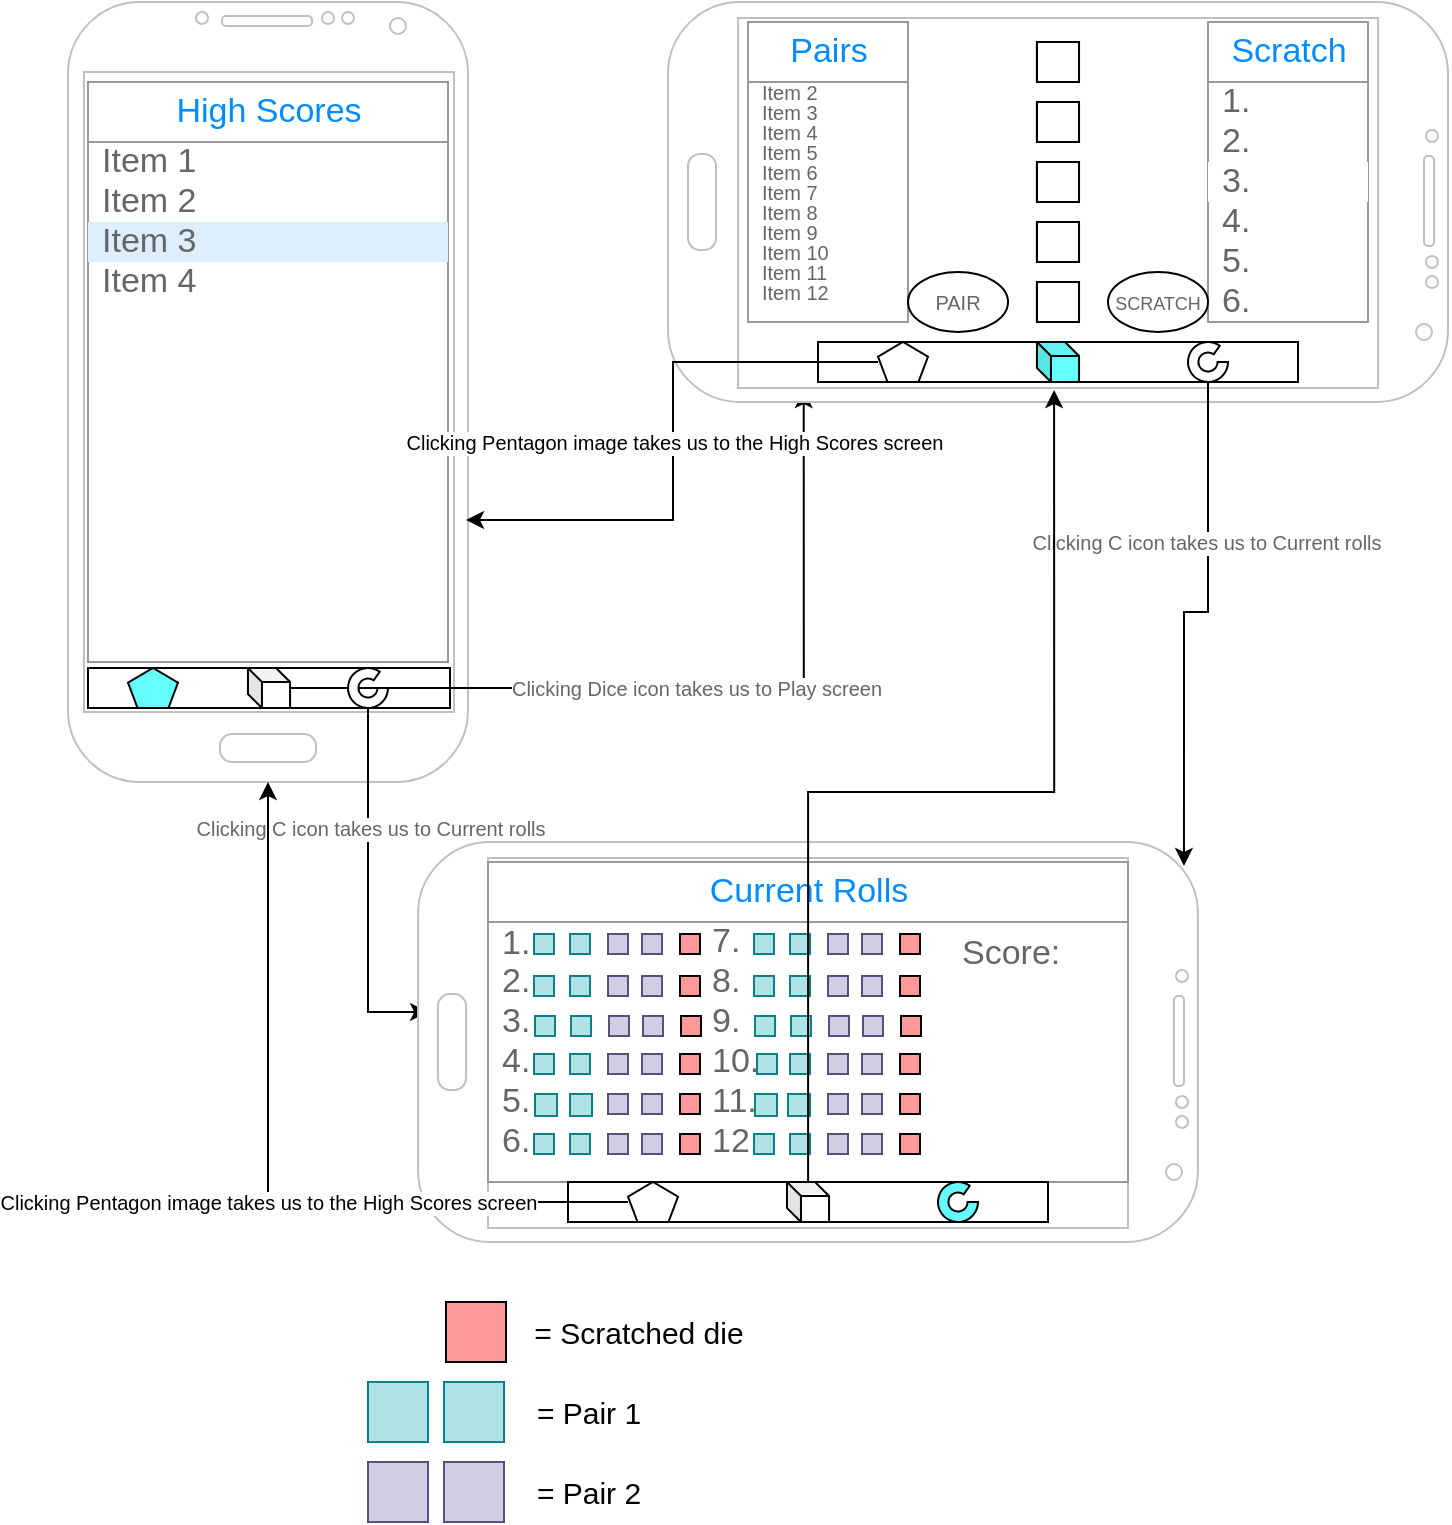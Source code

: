 <mxfile version="13.1.3" type="device"><diagram id="34l8PostB4rGswPVDjz4" name="Page-1"><mxGraphModel dx="1222" dy="843" grid="1" gridSize="10" guides="1" tooltips="1" connect="1" arrows="1" fold="1" page="1" pageScale="1" pageWidth="850" pageHeight="1100" math="0" shadow="0"><root><mxCell id="0"/><mxCell id="1" parent="0"/><mxCell id="Fjvqjeh_CmxndrECRa6Q-1" value="" style="verticalLabelPosition=bottom;verticalAlign=top;html=1;shadow=0;dashed=0;strokeWidth=1;shape=mxgraph.android.phone2;strokeColor=#c0c0c0;" vertex="1" parent="1"><mxGeometry x="40" y="30" width="200" height="390" as="geometry"/></mxCell><mxCell id="Fjvqjeh_CmxndrECRa6Q-2" value="-Line 1&lt;br&gt;-Line 2&lt;br&gt;-Line 3&lt;br&gt;-Line 4" style="strokeWidth=1;shadow=0;dashed=0;align=center;html=1;shape=mxgraph.mockup.text.bulletedList;textColor=#666666;mainText=,,,,;textSize=17;bulletStyle=none;strokeColor=none;fillColor=none;align=left;verticalAlign=top;fontSize=17;fontColor=#666666;" vertex="1" parent="1"><mxGeometry x="65" y="110" width="150" height="135" as="geometry"/></mxCell><mxCell id="Fjvqjeh_CmxndrECRa6Q-8" value="" style="rounded=0;whiteSpace=wrap;html=1;" vertex="1" parent="1"><mxGeometry x="50" y="363" width="181" height="20" as="geometry"/></mxCell><mxCell id="Fjvqjeh_CmxndrECRa6Q-141" value="Clicking Dice icon takes us to Play screen" style="edgeStyle=orthogonalEdgeStyle;rounded=0;orthogonalLoop=1;jettySize=auto;html=1;entryX=0.97;entryY=0.826;entryDx=0;entryDy=0;entryPerimeter=0;fontSize=10;fontColor=#666666;" edge="1" parent="1" source="Fjvqjeh_CmxndrECRa6Q-10" target="Fjvqjeh_CmxndrECRa6Q-19"><mxGeometry relative="1" as="geometry"/></mxCell><mxCell id="Fjvqjeh_CmxndrECRa6Q-10" value="" style="shape=cube;whiteSpace=wrap;html=1;boundedLbl=1;backgroundOutline=1;darkOpacity=0.05;darkOpacity2=0.1;size=7;aspect=fixed;" vertex="1" parent="1"><mxGeometry x="129.98" y="363" width="21.05" height="20" as="geometry"/></mxCell><mxCell id="Fjvqjeh_CmxndrECRa6Q-11" value="" style="whiteSpace=wrap;html=1;shape=mxgraph.basic.pentagon;fillColor=#66FFFF;" vertex="1" parent="1"><mxGeometry x="70" y="363" width="25" height="20" as="geometry"/></mxCell><mxCell id="Fjvqjeh_CmxndrECRa6Q-13" value="" style="strokeWidth=1;shadow=0;dashed=0;align=center;html=1;shape=mxgraph.mockup.forms.rrect;rSize=0;strokeColor=#999999;fillColor=#ffffff;" vertex="1" parent="1"><mxGeometry x="50" y="70" width="180" height="290" as="geometry"/></mxCell><mxCell id="Fjvqjeh_CmxndrECRa6Q-14" value="High Scores" style="strokeWidth=1;shadow=0;dashed=0;align=center;html=1;shape=mxgraph.mockup.forms.rrect;rSize=0;strokeColor=#999999;fontColor=#008cff;fontSize=17;fillColor=#ffffff;resizeWidth=1;" vertex="1" parent="Fjvqjeh_CmxndrECRa6Q-13"><mxGeometry width="180" height="30" relative="1" as="geometry"/></mxCell><mxCell id="Fjvqjeh_CmxndrECRa6Q-15" value="Item 1" style="strokeWidth=1;shadow=0;dashed=0;align=center;html=1;shape=mxgraph.mockup.forms.anchor;fontSize=17;fontColor=#666666;align=left;spacingLeft=5;resizeWidth=1;" vertex="1" parent="Fjvqjeh_CmxndrECRa6Q-13"><mxGeometry width="180" height="20" relative="1" as="geometry"><mxPoint y="30" as="offset"/></mxGeometry></mxCell><mxCell id="Fjvqjeh_CmxndrECRa6Q-16" value="Item 2" style="strokeWidth=1;shadow=0;dashed=0;align=center;html=1;shape=mxgraph.mockup.forms.anchor;fontSize=17;fontColor=#666666;align=left;spacingLeft=5;resizeWidth=1;" vertex="1" parent="Fjvqjeh_CmxndrECRa6Q-13"><mxGeometry width="180" height="20" relative="1" as="geometry"><mxPoint y="50" as="offset"/></mxGeometry></mxCell><mxCell id="Fjvqjeh_CmxndrECRa6Q-17" value="Item 3" style="strokeWidth=1;shadow=0;dashed=0;align=center;html=1;shape=mxgraph.mockup.forms.rrect;rSize=0;fontSize=17;fontColor=#666666;align=left;spacingLeft=5;fillColor=#ddeeff;strokeColor=none;resizeWidth=1;" vertex="1" parent="Fjvqjeh_CmxndrECRa6Q-13"><mxGeometry width="180" height="20" relative="1" as="geometry"><mxPoint y="70" as="offset"/></mxGeometry></mxCell><mxCell id="Fjvqjeh_CmxndrECRa6Q-18" value="Item 4" style="strokeWidth=1;shadow=0;dashed=0;align=center;html=1;shape=mxgraph.mockup.forms.anchor;fontSize=17;fontColor=#666666;align=left;spacingLeft=5;resizeWidth=1;" vertex="1" parent="Fjvqjeh_CmxndrECRa6Q-13"><mxGeometry width="180" height="20" relative="1" as="geometry"><mxPoint y="90" as="offset"/></mxGeometry></mxCell><mxCell id="Fjvqjeh_CmxndrECRa6Q-19" value="" style="verticalLabelPosition=bottom;verticalAlign=top;html=1;shadow=0;dashed=0;strokeWidth=1;shape=mxgraph.android.phone2;strokeColor=#c0c0c0;direction=south;fillColor=#ffffff;" vertex="1" parent="1"><mxGeometry x="340" y="30" width="390" height="200" as="geometry"/></mxCell><mxCell id="Fjvqjeh_CmxndrECRa6Q-21" value="" style="strokeWidth=1;shadow=0;dashed=0;align=center;html=1;shape=mxgraph.mockup.forms.rrect;rSize=0;strokeColor=#999999;fillColor=#ffffff;" vertex="1" parent="1"><mxGeometry x="380" y="40" width="80" height="150" as="geometry"/></mxCell><mxCell id="Fjvqjeh_CmxndrECRa6Q-22" value="Pairs" style="strokeWidth=1;shadow=0;dashed=0;align=center;html=1;shape=mxgraph.mockup.forms.rrect;rSize=0;strokeColor=#999999;fontColor=#008cff;fontSize=17;fillColor=#ffffff;resizeWidth=1;" vertex="1" parent="Fjvqjeh_CmxndrECRa6Q-21"><mxGeometry width="80.0" height="30" relative="1" as="geometry"/></mxCell><mxCell id="Fjvqjeh_CmxndrECRa6Q-23" value="Item 2" style="strokeWidth=1;shadow=0;dashed=0;align=center;html=1;shape=mxgraph.mockup.forms.anchor;fontSize=10;fontColor=#666666;align=left;spacingLeft=5;resizeWidth=1;" vertex="1" parent="Fjvqjeh_CmxndrECRa6Q-21"><mxGeometry width="80.0" height="10" relative="1" as="geometry"><mxPoint y="30" as="offset"/></mxGeometry></mxCell><mxCell id="Fjvqjeh_CmxndrECRa6Q-47" value="Item 3" style="strokeWidth=1;shadow=0;dashed=0;align=center;html=1;shape=mxgraph.mockup.forms.anchor;fontSize=10;fontColor=#666666;align=left;spacingLeft=5;resizeWidth=1;" vertex="1" parent="Fjvqjeh_CmxndrECRa6Q-21"><mxGeometry width="80.0" height="10" relative="1" as="geometry"><mxPoint y="40" as="offset"/></mxGeometry></mxCell><mxCell id="Fjvqjeh_CmxndrECRa6Q-48" value="Item 4" style="strokeWidth=1;shadow=0;dashed=0;align=center;html=1;shape=mxgraph.mockup.forms.anchor;fontSize=10;fontColor=#666666;align=left;spacingLeft=5;resizeWidth=1;" vertex="1" parent="Fjvqjeh_CmxndrECRa6Q-21"><mxGeometry width="80.0" height="10" relative="1" as="geometry"><mxPoint y="50" as="offset"/></mxGeometry></mxCell><mxCell id="Fjvqjeh_CmxndrECRa6Q-49" value="Item 5" style="strokeWidth=1;shadow=0;dashed=0;align=center;html=1;shape=mxgraph.mockup.forms.anchor;fontSize=10;fontColor=#666666;align=left;spacingLeft=5;resizeWidth=1;" vertex="1" parent="Fjvqjeh_CmxndrECRa6Q-21"><mxGeometry width="80.0" height="10" relative="1" as="geometry"><mxPoint y="60" as="offset"/></mxGeometry></mxCell><mxCell id="Fjvqjeh_CmxndrECRa6Q-50" value="Item 6" style="strokeWidth=1;shadow=0;dashed=0;align=center;html=1;shape=mxgraph.mockup.forms.anchor;fontSize=10;fontColor=#666666;align=left;spacingLeft=5;resizeWidth=1;" vertex="1" parent="Fjvqjeh_CmxndrECRa6Q-21"><mxGeometry width="80.0" height="10" relative="1" as="geometry"><mxPoint y="70" as="offset"/></mxGeometry></mxCell><mxCell id="Fjvqjeh_CmxndrECRa6Q-51" value="Item 7" style="strokeWidth=1;shadow=0;dashed=0;align=center;html=1;shape=mxgraph.mockup.forms.anchor;fontSize=10;fontColor=#666666;align=left;spacingLeft=5;resizeWidth=1;" vertex="1" parent="Fjvqjeh_CmxndrECRa6Q-21"><mxGeometry width="80.0" height="10" relative="1" as="geometry"><mxPoint y="80" as="offset"/></mxGeometry></mxCell><mxCell id="Fjvqjeh_CmxndrECRa6Q-52" value="Item 8" style="strokeWidth=1;shadow=0;dashed=0;align=center;html=1;shape=mxgraph.mockup.forms.anchor;fontSize=10;fontColor=#666666;align=left;spacingLeft=5;resizeWidth=1;" vertex="1" parent="Fjvqjeh_CmxndrECRa6Q-21"><mxGeometry width="80.0" height="10" relative="1" as="geometry"><mxPoint y="90" as="offset"/></mxGeometry></mxCell><mxCell id="Fjvqjeh_CmxndrECRa6Q-53" value="Item 9" style="strokeWidth=1;shadow=0;dashed=0;align=center;html=1;shape=mxgraph.mockup.forms.anchor;fontSize=10;fontColor=#666666;align=left;spacingLeft=5;resizeWidth=1;" vertex="1" parent="Fjvqjeh_CmxndrECRa6Q-21"><mxGeometry width="80.0" height="10" relative="1" as="geometry"><mxPoint y="100" as="offset"/></mxGeometry></mxCell><mxCell id="Fjvqjeh_CmxndrECRa6Q-54" value="Item 10" style="strokeWidth=1;shadow=0;dashed=0;align=center;html=1;shape=mxgraph.mockup.forms.anchor;fontSize=10;fontColor=#666666;align=left;spacingLeft=5;resizeWidth=1;" vertex="1" parent="Fjvqjeh_CmxndrECRa6Q-21"><mxGeometry width="80.0" height="10" relative="1" as="geometry"><mxPoint y="110" as="offset"/></mxGeometry></mxCell><mxCell id="Fjvqjeh_CmxndrECRa6Q-55" value="Item 11" style="strokeWidth=1;shadow=0;dashed=0;align=center;html=1;shape=mxgraph.mockup.forms.anchor;fontSize=10;fontColor=#666666;align=left;spacingLeft=5;resizeWidth=1;" vertex="1" parent="Fjvqjeh_CmxndrECRa6Q-21"><mxGeometry width="80.0" height="10" relative="1" as="geometry"><mxPoint y="120" as="offset"/></mxGeometry></mxCell><mxCell id="Fjvqjeh_CmxndrECRa6Q-56" value="Item 12" style="strokeWidth=1;shadow=0;dashed=0;align=center;html=1;shape=mxgraph.mockup.forms.anchor;fontSize=10;fontColor=#666666;align=left;spacingLeft=5;resizeWidth=1;" vertex="1" parent="Fjvqjeh_CmxndrECRa6Q-21"><mxGeometry width="80.0" height="10" relative="1" as="geometry"><mxPoint y="130" as="offset"/></mxGeometry></mxCell><mxCell id="Fjvqjeh_CmxndrECRa6Q-57" value="" style="strokeWidth=1;shadow=0;dashed=0;align=center;html=1;shape=mxgraph.mockup.forms.anchor;fontSize=10;fontColor=#666666;align=left;spacingLeft=5;resizeWidth=1;" vertex="1" parent="Fjvqjeh_CmxndrECRa6Q-21"><mxGeometry width="80.0" height="10" relative="1" as="geometry"><mxPoint y="140" as="offset"/></mxGeometry></mxCell><mxCell id="Fjvqjeh_CmxndrECRa6Q-27" value="" style="strokeWidth=1;shadow=0;dashed=0;align=center;html=1;shape=mxgraph.mockup.forms.rrect;rSize=0;strokeColor=#999999;fillColor=#ffffff;" vertex="1" parent="1"><mxGeometry x="610" y="40" width="80" height="150" as="geometry"/></mxCell><mxCell id="Fjvqjeh_CmxndrECRa6Q-28" value="Scratch" style="strokeWidth=1;shadow=0;dashed=0;align=center;html=1;shape=mxgraph.mockup.forms.rrect;rSize=0;strokeColor=#999999;fontColor=#008cff;fontSize=17;fillColor=#ffffff;resizeWidth=1;" vertex="1" parent="Fjvqjeh_CmxndrECRa6Q-27"><mxGeometry width="80" height="30" relative="1" as="geometry"/></mxCell><mxCell id="Fjvqjeh_CmxndrECRa6Q-29" value="1." style="strokeWidth=1;shadow=0;dashed=0;align=center;html=1;shape=mxgraph.mockup.forms.anchor;fontSize=17;fontColor=#666666;align=left;spacingLeft=5;resizeWidth=1;" vertex="1" parent="Fjvqjeh_CmxndrECRa6Q-27"><mxGeometry width="80" height="20" relative="1" as="geometry"><mxPoint y="30" as="offset"/></mxGeometry></mxCell><mxCell id="Fjvqjeh_CmxndrECRa6Q-30" value="2." style="strokeWidth=1;shadow=0;dashed=0;align=center;html=1;shape=mxgraph.mockup.forms.anchor;fontSize=17;fontColor=#666666;align=left;spacingLeft=5;resizeWidth=1;" vertex="1" parent="Fjvqjeh_CmxndrECRa6Q-27"><mxGeometry width="80" height="20" relative="1" as="geometry"><mxPoint y="50" as="offset"/></mxGeometry></mxCell><mxCell id="Fjvqjeh_CmxndrECRa6Q-31" value="3." style="strokeWidth=1;shadow=0;dashed=0;align=center;html=1;shape=mxgraph.mockup.forms.rrect;rSize=0;fontSize=17;align=left;spacingLeft=5;resizeWidth=1;strokeColor=none;fontColor=#666666;" vertex="1" parent="Fjvqjeh_CmxndrECRa6Q-27"><mxGeometry width="80" height="20" relative="1" as="geometry"><mxPoint y="70" as="offset"/></mxGeometry></mxCell><mxCell id="Fjvqjeh_CmxndrECRa6Q-32" value="4." style="strokeWidth=1;shadow=0;dashed=0;align=center;html=1;shape=mxgraph.mockup.forms.anchor;fontSize=17;fontColor=#666666;align=left;spacingLeft=5;resizeWidth=1;" vertex="1" parent="Fjvqjeh_CmxndrECRa6Q-27"><mxGeometry width="80" height="20" relative="1" as="geometry"><mxPoint y="90" as="offset"/></mxGeometry></mxCell><mxCell id="Fjvqjeh_CmxndrECRa6Q-45" value="5." style="strokeWidth=1;shadow=0;dashed=0;align=center;html=1;shape=mxgraph.mockup.forms.anchor;fontSize=17;fontColor=#666666;align=left;spacingLeft=5;resizeWidth=1;" vertex="1" parent="Fjvqjeh_CmxndrECRa6Q-27"><mxGeometry width="80" height="20" relative="1" as="geometry"><mxPoint y="110" as="offset"/></mxGeometry></mxCell><mxCell id="Fjvqjeh_CmxndrECRa6Q-46" value="6." style="strokeWidth=1;shadow=0;dashed=0;align=center;html=1;shape=mxgraph.mockup.forms.anchor;fontSize=17;fontColor=#666666;align=left;spacingLeft=5;resizeWidth=1;" vertex="1" parent="Fjvqjeh_CmxndrECRa6Q-27"><mxGeometry width="80" height="20" relative="1" as="geometry"><mxPoint y="130" as="offset"/></mxGeometry></mxCell><mxCell id="Fjvqjeh_CmxndrECRa6Q-60" value="" style="shape=cube;whiteSpace=wrap;html=1;boundedLbl=1;backgroundOutline=1;darkOpacity=0.05;darkOpacity2=0.1;size=0;aspect=fixed;" vertex="1" parent="1"><mxGeometry x="524.47" y="110" width="21.05" height="20" as="geometry"/></mxCell><mxCell id="Fjvqjeh_CmxndrECRa6Q-61" value="" style="shape=cube;whiteSpace=wrap;html=1;boundedLbl=1;backgroundOutline=1;darkOpacity=0.05;darkOpacity2=0.1;size=0;aspect=fixed;" vertex="1" parent="1"><mxGeometry x="524.47" y="80" width="21.05" height="20" as="geometry"/></mxCell><mxCell id="Fjvqjeh_CmxndrECRa6Q-62" value="" style="shape=cube;whiteSpace=wrap;html=1;boundedLbl=1;backgroundOutline=1;darkOpacity=0.05;darkOpacity2=0.1;size=0;aspect=fixed;" vertex="1" parent="1"><mxGeometry x="524.47" y="50" width="21.05" height="20" as="geometry"/></mxCell><mxCell id="Fjvqjeh_CmxndrECRa6Q-64" value="" style="shape=cube;whiteSpace=wrap;html=1;boundedLbl=1;backgroundOutline=1;darkOpacity=0.05;darkOpacity2=0.1;size=0;aspect=fixed;" vertex="1" parent="1"><mxGeometry x="524.47" y="170" width="21.05" height="20" as="geometry"/></mxCell><mxCell id="Fjvqjeh_CmxndrECRa6Q-65" value="" style="shape=cube;whiteSpace=wrap;html=1;boundedLbl=1;backgroundOutline=1;darkOpacity=0.05;darkOpacity2=0.1;size=0;aspect=fixed;" vertex="1" parent="1"><mxGeometry x="524.47" y="140" width="21.05" height="20" as="geometry"/></mxCell><mxCell id="Fjvqjeh_CmxndrECRa6Q-68" value="" style="rounded=0;whiteSpace=wrap;html=1;" vertex="1" parent="1"><mxGeometry x="415" y="200" width="240" height="20" as="geometry"/></mxCell><mxCell id="Fjvqjeh_CmxndrECRa6Q-69" value="" style="shape=cube;whiteSpace=wrap;html=1;boundedLbl=1;backgroundOutline=1;darkOpacity=0.05;darkOpacity2=0.1;size=7;aspect=fixed;fillColor=#66FFFF;" vertex="1" parent="1"><mxGeometry x="524.48" y="200" width="21.05" height="20" as="geometry"/></mxCell><mxCell id="Fjvqjeh_CmxndrECRa6Q-75" value="&lt;font color=&quot;#000000&quot;&gt;Clicking Pentagon image takes us to the High Scores screen&lt;/font&gt;" style="edgeStyle=orthogonalEdgeStyle;rounded=0;orthogonalLoop=1;jettySize=auto;html=1;entryX=0.995;entryY=0.664;entryDx=0;entryDy=0;entryPerimeter=0;fontSize=10;fontColor=#666666;" edge="1" parent="1" source="Fjvqjeh_CmxndrECRa6Q-70" target="Fjvqjeh_CmxndrECRa6Q-1"><mxGeometry relative="1" as="geometry"/></mxCell><mxCell id="Fjvqjeh_CmxndrECRa6Q-70" value="" style="whiteSpace=wrap;html=1;shape=mxgraph.basic.pentagon;fillColor=none;" vertex="1" parent="1"><mxGeometry x="445" y="200" width="25" height="20" as="geometry"/></mxCell><mxCell id="Fjvqjeh_CmxndrECRa6Q-145" style="edgeStyle=orthogonalEdgeStyle;rounded=0;orthogonalLoop=1;jettySize=auto;html=1;entryX=0.06;entryY=0.018;entryDx=0;entryDy=0;entryPerimeter=0;fontSize=10;fontColor=#666666;" edge="1" parent="1" source="Fjvqjeh_CmxndrECRa6Q-71" target="Fjvqjeh_CmxndrECRa6Q-76"><mxGeometry relative="1" as="geometry"/></mxCell><mxCell id="Fjvqjeh_CmxndrECRa6Q-146" value="Clicking C icon takes us to Current rolls" style="edgeLabel;html=1;align=center;verticalAlign=middle;resizable=0;points=[];fontSize=10;fontColor=#666666;" vertex="1" connectable="0" parent="Fjvqjeh_CmxndrECRa6Q-145"><mxGeometry x="-0.37" y="-1" relative="1" as="geometry"><mxPoint as="offset"/></mxGeometry></mxCell><mxCell id="Fjvqjeh_CmxndrECRa6Q-71" value="" style="verticalLabelPosition=bottom;verticalAlign=top;html=1;shape=mxgraph.basic.partConcEllipse;startAngle=0.25;endAngle=0.1;arcWidth=0.52;" vertex="1" parent="1"><mxGeometry x="600" y="200" width="20" height="20" as="geometry"/></mxCell><mxCell id="Fjvqjeh_CmxndrECRa6Q-142" style="edgeStyle=orthogonalEdgeStyle;rounded=0;orthogonalLoop=1;jettySize=auto;html=1;fontSize=10;fontColor=#666666;entryX=0.425;entryY=0.987;entryDx=0;entryDy=0;entryPerimeter=0;" edge="1" parent="1" source="Fjvqjeh_CmxndrECRa6Q-73" target="Fjvqjeh_CmxndrECRa6Q-76"><mxGeometry relative="1" as="geometry"><mxPoint x="190" y="540" as="targetPoint"/><Array as="points"><mxPoint x="190" y="535"/></Array></mxGeometry></mxCell><mxCell id="Fjvqjeh_CmxndrECRa6Q-143" value="Clicking C icon takes us to Current rolls" style="edgeLabel;html=1;align=center;verticalAlign=middle;resizable=0;points=[];fontSize=10;fontColor=#666666;" vertex="1" connectable="0" parent="Fjvqjeh_CmxndrECRa6Q-142"><mxGeometry x="-0.341" y="1" relative="1" as="geometry"><mxPoint as="offset"/></mxGeometry></mxCell><mxCell id="Fjvqjeh_CmxndrECRa6Q-73" value="" style="verticalLabelPosition=bottom;verticalAlign=top;html=1;shape=mxgraph.basic.partConcEllipse;startAngle=0.25;endAngle=0.1;arcWidth=0.52;" vertex="1" parent="1"><mxGeometry x="180" y="363" width="20" height="20" as="geometry"/></mxCell><mxCell id="Fjvqjeh_CmxndrECRa6Q-76" value="" style="verticalLabelPosition=bottom;verticalAlign=top;html=1;shadow=0;dashed=0;strokeWidth=1;shape=mxgraph.android.phone2;strokeColor=#c0c0c0;direction=south;fillColor=#ffffff;" vertex="1" parent="1"><mxGeometry x="215" y="450" width="390" height="200" as="geometry"/></mxCell><mxCell id="Fjvqjeh_CmxndrECRa6Q-108" value="&lt;font style=&quot;font-size: 9px&quot;&gt;SCRATCH&lt;/font&gt;" style="ellipse;whiteSpace=wrap;html=1;fillColor=#ffffff;fontSize=10;fontColor=#666666;" vertex="1" parent="1"><mxGeometry x="560" y="165" width="50" height="30" as="geometry"/></mxCell><mxCell id="Fjvqjeh_CmxndrECRa6Q-109" value="&lt;font size=&quot;1&quot;&gt;PAIR&lt;/font&gt;" style="ellipse;whiteSpace=wrap;html=1;fillColor=#ffffff;fontSize=10;fontColor=#666666;" vertex="1" parent="1"><mxGeometry x="460.01" y="165" width="50" height="30" as="geometry"/></mxCell><mxCell id="Fjvqjeh_CmxndrECRa6Q-110" value="" style="strokeWidth=1;shadow=0;dashed=0;align=center;html=1;shape=mxgraph.mockup.forms.rrect;rSize=0;strokeColor=#999999;fillColor=#ffffff;fontSize=10;fontColor=#666666;" vertex="1" parent="1"><mxGeometry x="250" y="460" width="320" height="160" as="geometry"/></mxCell><mxCell id="Fjvqjeh_CmxndrECRa6Q-111" value="Current Rolls" style="strokeWidth=1;shadow=0;dashed=0;align=center;html=1;shape=mxgraph.mockup.forms.rrect;rSize=0;strokeColor=#999999;fontColor=#008cff;fontSize=17;fillColor=#ffffff;resizeWidth=1;" vertex="1" parent="Fjvqjeh_CmxndrECRa6Q-110"><mxGeometry width="320" height="30" relative="1" as="geometry"/></mxCell><mxCell id="Fjvqjeh_CmxndrECRa6Q-112" value="1." style="strokeWidth=1;shadow=0;dashed=0;align=center;html=1;shape=mxgraph.mockup.forms.anchor;fontSize=17;fontColor=#666666;align=left;spacingLeft=5;resizeWidth=1;" vertex="1" parent="Fjvqjeh_CmxndrECRa6Q-110"><mxGeometry width="70" height="20" relative="1" as="geometry"><mxPoint y="31" as="offset"/></mxGeometry></mxCell><mxCell id="Fjvqjeh_CmxndrECRa6Q-116" value="2." style="strokeWidth=1;shadow=0;dashed=0;align=center;html=1;shape=mxgraph.mockup.forms.anchor;fontSize=17;fontColor=#666666;align=left;spacingLeft=5;resizeWidth=1;" vertex="1" parent="Fjvqjeh_CmxndrECRa6Q-110"><mxGeometry width="70" height="20" relative="1" as="geometry"><mxPoint y="50" as="offset"/></mxGeometry></mxCell><mxCell id="Fjvqjeh_CmxndrECRa6Q-117" value="3." style="strokeWidth=1;shadow=0;dashed=0;align=center;html=1;shape=mxgraph.mockup.forms.anchor;fontSize=17;fontColor=#666666;align=left;spacingLeft=5;resizeWidth=1;" vertex="1" parent="Fjvqjeh_CmxndrECRa6Q-110"><mxGeometry width="70" height="20" relative="1" as="geometry"><mxPoint y="70" as="offset"/></mxGeometry></mxCell><mxCell id="Fjvqjeh_CmxndrECRa6Q-118" value="4." style="strokeWidth=1;shadow=0;dashed=0;align=center;html=1;shape=mxgraph.mockup.forms.anchor;fontSize=17;fontColor=#666666;align=left;spacingLeft=5;resizeWidth=1;" vertex="1" parent="Fjvqjeh_CmxndrECRa6Q-110"><mxGeometry width="70" height="20" relative="1" as="geometry"><mxPoint y="90" as="offset"/></mxGeometry></mxCell><mxCell id="Fjvqjeh_CmxndrECRa6Q-119" value="5." style="strokeWidth=1;shadow=0;dashed=0;align=center;html=1;shape=mxgraph.mockup.forms.anchor;fontSize=17;fontColor=#666666;align=left;spacingLeft=5;resizeWidth=1;" vertex="1" parent="Fjvqjeh_CmxndrECRa6Q-110"><mxGeometry width="70" height="20" relative="1" as="geometry"><mxPoint y="110" as="offset"/></mxGeometry></mxCell><mxCell id="Fjvqjeh_CmxndrECRa6Q-120" value="6." style="strokeWidth=1;shadow=0;dashed=0;align=center;html=1;shape=mxgraph.mockup.forms.anchor;fontSize=17;fontColor=#666666;align=left;spacingLeft=5;resizeWidth=1;" vertex="1" parent="Fjvqjeh_CmxndrECRa6Q-110"><mxGeometry width="70" height="20" relative="1" as="geometry"><mxPoint y="130" as="offset"/></mxGeometry></mxCell><mxCell id="Fjvqjeh_CmxndrECRa6Q-121" value="7." style="strokeWidth=1;shadow=0;dashed=0;align=center;html=1;shape=mxgraph.mockup.forms.anchor;fontSize=17;fontColor=#666666;align=left;spacingLeft=5;resizeWidth=1;" vertex="1" parent="Fjvqjeh_CmxndrECRa6Q-110"><mxGeometry width="70" height="20" relative="1" as="geometry"><mxPoint x="105" y="30" as="offset"/></mxGeometry></mxCell><mxCell id="Fjvqjeh_CmxndrECRa6Q-122" value="8." style="strokeWidth=1;shadow=0;dashed=0;align=center;html=1;shape=mxgraph.mockup.forms.anchor;fontSize=17;fontColor=#666666;align=left;spacingLeft=5;resizeWidth=1;" vertex="1" parent="Fjvqjeh_CmxndrECRa6Q-110"><mxGeometry width="70" height="20" relative="1" as="geometry"><mxPoint x="105" y="50" as="offset"/></mxGeometry></mxCell><mxCell id="Fjvqjeh_CmxndrECRa6Q-123" value="9." style="strokeWidth=1;shadow=0;dashed=0;align=center;html=1;shape=mxgraph.mockup.forms.anchor;fontSize=17;fontColor=#666666;align=left;spacingLeft=5;resizeWidth=1;" vertex="1" parent="Fjvqjeh_CmxndrECRa6Q-110"><mxGeometry width="70" height="20" relative="1" as="geometry"><mxPoint x="105" y="70" as="offset"/></mxGeometry></mxCell><mxCell id="Fjvqjeh_CmxndrECRa6Q-124" value="10." style="strokeWidth=1;shadow=0;dashed=0;align=center;html=1;shape=mxgraph.mockup.forms.anchor;fontSize=17;fontColor=#666666;align=left;spacingLeft=5;resizeWidth=1;" vertex="1" parent="Fjvqjeh_CmxndrECRa6Q-110"><mxGeometry width="70" height="20" relative="1" as="geometry"><mxPoint x="105" y="90" as="offset"/></mxGeometry></mxCell><mxCell id="Fjvqjeh_CmxndrECRa6Q-125" value="11." style="strokeWidth=1;shadow=0;dashed=0;align=center;html=1;shape=mxgraph.mockup.forms.anchor;fontSize=17;fontColor=#666666;align=left;spacingLeft=5;resizeWidth=1;" vertex="1" parent="Fjvqjeh_CmxndrECRa6Q-110"><mxGeometry width="70" height="20" relative="1" as="geometry"><mxPoint x="105" y="110" as="offset"/></mxGeometry></mxCell><mxCell id="Fjvqjeh_CmxndrECRa6Q-126" value="12." style="strokeWidth=1;shadow=0;dashed=0;align=center;html=1;shape=mxgraph.mockup.forms.anchor;fontSize=17;fontColor=#666666;align=left;spacingLeft=5;resizeWidth=1;" vertex="1" parent="Fjvqjeh_CmxndrECRa6Q-110"><mxGeometry width="70" height="20" relative="1" as="geometry"><mxPoint x="105" y="130" as="offset"/></mxGeometry></mxCell><mxCell id="Fjvqjeh_CmxndrECRa6Q-128" value="" style="strokeWidth=1;shadow=0;dashed=0;align=center;html=1;shape=mxgraph.mockup.forms.anchor;fontSize=17;fontColor=#666666;align=left;spacingLeft=5;resizeWidth=1;" vertex="1" parent="Fjvqjeh_CmxndrECRa6Q-110"><mxGeometry width="70" height="20" relative="1" as="geometry"><mxPoint x="220" y="50" as="offset"/></mxGeometry></mxCell><mxCell id="Fjvqjeh_CmxndrECRa6Q-131" value="Score:" style="strokeWidth=1;shadow=0;dashed=0;align=center;html=1;shape=mxgraph.mockup.forms.anchor;fontSize=17;fontColor=#666666;align=left;spacingLeft=5;resizeWidth=1;" vertex="1" parent="Fjvqjeh_CmxndrECRa6Q-110"><mxGeometry width="70" height="20" relative="1" as="geometry"><mxPoint x="230" y="36" as="offset"/></mxGeometry></mxCell><mxCell id="Fjvqjeh_CmxndrECRa6Q-147" value="" style="whiteSpace=wrap;html=1;aspect=fixed;fillColor=#b0e3e6;fontSize=10;strokeColor=#0e8088;" vertex="1" parent="Fjvqjeh_CmxndrECRa6Q-110"><mxGeometry x="23" y="36" width="10" height="10" as="geometry"/></mxCell><mxCell id="Fjvqjeh_CmxndrECRa6Q-151" value="" style="whiteSpace=wrap;html=1;aspect=fixed;fillColor=#b0e3e6;fontSize=10;strokeColor=#0e8088;" vertex="1" parent="Fjvqjeh_CmxndrECRa6Q-110"><mxGeometry x="41" y="36" width="10" height="10" as="geometry"/></mxCell><mxCell id="Fjvqjeh_CmxndrECRa6Q-152" value="" style="whiteSpace=wrap;html=1;aspect=fixed;fillColor=#d0cee2;fontSize=10;strokeColor=#56517e;" vertex="1" parent="Fjvqjeh_CmxndrECRa6Q-110"><mxGeometry x="60" y="36" width="10" height="10" as="geometry"/></mxCell><mxCell id="Fjvqjeh_CmxndrECRa6Q-153" value="" style="whiteSpace=wrap;html=1;aspect=fixed;fillColor=#d0cee2;fontSize=10;strokeColor=#56517e;" vertex="1" parent="Fjvqjeh_CmxndrECRa6Q-110"><mxGeometry x="77" y="36" width="10" height="10" as="geometry"/></mxCell><mxCell id="Fjvqjeh_CmxndrECRa6Q-154" value="" style="whiteSpace=wrap;html=1;aspect=fixed;fillColor=#FF9999;fontSize=10;fontColor=#666666;" vertex="1" parent="Fjvqjeh_CmxndrECRa6Q-110"><mxGeometry x="96" y="36" width="10" height="10" as="geometry"/></mxCell><mxCell id="Fjvqjeh_CmxndrECRa6Q-156" value="" style="whiteSpace=wrap;html=1;aspect=fixed;fillColor=#b0e3e6;fontSize=10;strokeColor=#0e8088;" vertex="1" parent="Fjvqjeh_CmxndrECRa6Q-110"><mxGeometry x="23" y="57" width="10" height="10" as="geometry"/></mxCell><mxCell id="Fjvqjeh_CmxndrECRa6Q-157" value="" style="whiteSpace=wrap;html=1;aspect=fixed;fillColor=#b0e3e6;fontSize=10;strokeColor=#0e8088;" vertex="1" parent="Fjvqjeh_CmxndrECRa6Q-110"><mxGeometry x="41" y="57" width="10" height="10" as="geometry"/></mxCell><mxCell id="Fjvqjeh_CmxndrECRa6Q-158" value="" style="whiteSpace=wrap;html=1;aspect=fixed;fillColor=#d0cee2;fontSize=10;strokeColor=#56517e;" vertex="1" parent="Fjvqjeh_CmxndrECRa6Q-110"><mxGeometry x="60" y="57" width="10" height="10" as="geometry"/></mxCell><mxCell id="Fjvqjeh_CmxndrECRa6Q-159" value="" style="whiteSpace=wrap;html=1;aspect=fixed;fillColor=#d0cee2;fontSize=10;strokeColor=#56517e;" vertex="1" parent="Fjvqjeh_CmxndrECRa6Q-110"><mxGeometry x="77" y="57" width="10" height="10" as="geometry"/></mxCell><mxCell id="Fjvqjeh_CmxndrECRa6Q-160" value="" style="whiteSpace=wrap;html=1;aspect=fixed;fillColor=#FF9999;fontSize=10;fontColor=#666666;" vertex="1" parent="Fjvqjeh_CmxndrECRa6Q-110"><mxGeometry x="96" y="57" width="10" height="10" as="geometry"/></mxCell><mxCell id="Fjvqjeh_CmxndrECRa6Q-190" value="" style="whiteSpace=wrap;html=1;aspect=fixed;fillColor=#b0e3e6;fontSize=10;strokeColor=#0e8088;" vertex="1" parent="Fjvqjeh_CmxndrECRa6Q-110"><mxGeometry x="23.5" y="77" width="10" height="10" as="geometry"/></mxCell><mxCell id="Fjvqjeh_CmxndrECRa6Q-191" value="" style="whiteSpace=wrap;html=1;aspect=fixed;fillColor=#b0e3e6;fontSize=10;strokeColor=#0e8088;" vertex="1" parent="Fjvqjeh_CmxndrECRa6Q-110"><mxGeometry x="41.5" y="77" width="10" height="10" as="geometry"/></mxCell><mxCell id="Fjvqjeh_CmxndrECRa6Q-192" value="" style="whiteSpace=wrap;html=1;aspect=fixed;fillColor=#d0cee2;fontSize=10;strokeColor=#56517e;" vertex="1" parent="Fjvqjeh_CmxndrECRa6Q-110"><mxGeometry x="77.5" y="77" width="10" height="10" as="geometry"/></mxCell><mxCell id="Fjvqjeh_CmxndrECRa6Q-193" value="" style="whiteSpace=wrap;html=1;aspect=fixed;fillColor=#d0cee2;fontSize=10;strokeColor=#56517e;" vertex="1" parent="Fjvqjeh_CmxndrECRa6Q-110"><mxGeometry x="60.5" y="77" width="10" height="10" as="geometry"/></mxCell><mxCell id="Fjvqjeh_CmxndrECRa6Q-194" value="" style="whiteSpace=wrap;html=1;aspect=fixed;fillColor=#FF9999;fontSize=10;fontColor=#666666;" vertex="1" parent="Fjvqjeh_CmxndrECRa6Q-110"><mxGeometry x="96.5" y="77" width="10" height="10" as="geometry"/></mxCell><mxCell id="Fjvqjeh_CmxndrECRa6Q-195" value="" style="whiteSpace=wrap;html=1;aspect=fixed;fillColor=#b0e3e6;fontSize=10;strokeColor=#0e8088;" vertex="1" parent="Fjvqjeh_CmxndrECRa6Q-110"><mxGeometry x="23" y="96" width="10" height="10" as="geometry"/></mxCell><mxCell id="Fjvqjeh_CmxndrECRa6Q-196" value="" style="whiteSpace=wrap;html=1;aspect=fixed;fillColor=#b0e3e6;fontSize=10;strokeColor=#0e8088;" vertex="1" parent="Fjvqjeh_CmxndrECRa6Q-110"><mxGeometry x="41" y="96" width="10" height="10" as="geometry"/></mxCell><mxCell id="Fjvqjeh_CmxndrECRa6Q-197" value="" style="whiteSpace=wrap;html=1;aspect=fixed;fillColor=#d0cee2;fontSize=10;strokeColor=#56517e;" vertex="1" parent="Fjvqjeh_CmxndrECRa6Q-110"><mxGeometry x="77" y="96" width="10" height="10" as="geometry"/></mxCell><mxCell id="Fjvqjeh_CmxndrECRa6Q-198" value="" style="whiteSpace=wrap;html=1;aspect=fixed;fillColor=#d0cee2;fontSize=10;strokeColor=#56517e;" vertex="1" parent="Fjvqjeh_CmxndrECRa6Q-110"><mxGeometry x="60" y="96" width="10" height="10" as="geometry"/></mxCell><mxCell id="Fjvqjeh_CmxndrECRa6Q-199" value="" style="whiteSpace=wrap;html=1;aspect=fixed;fillColor=#FF9999;fontSize=10;fontColor=#666666;" vertex="1" parent="Fjvqjeh_CmxndrECRa6Q-110"><mxGeometry x="96" y="96" width="10" height="10" as="geometry"/></mxCell><mxCell id="Fjvqjeh_CmxndrECRa6Q-201" value="" style="whiteSpace=wrap;html=1;aspect=fixed;fillColor=#b0e3e6;fontSize=10;strokeColor=#0e8088;" vertex="1" parent="Fjvqjeh_CmxndrECRa6Q-110"><mxGeometry x="41" y="116" width="11" height="11" as="geometry"/></mxCell><mxCell id="Fjvqjeh_CmxndrECRa6Q-202" value="" style="whiteSpace=wrap;html=1;aspect=fixed;fillColor=#d0cee2;fontSize=10;strokeColor=#56517e;" vertex="1" parent="Fjvqjeh_CmxndrECRa6Q-110"><mxGeometry x="77" y="116" width="10" height="10" as="geometry"/></mxCell><mxCell id="Fjvqjeh_CmxndrECRa6Q-203" value="" style="whiteSpace=wrap;html=1;aspect=fixed;fillColor=#d0cee2;fontSize=10;strokeColor=#56517e;" vertex="1" parent="Fjvqjeh_CmxndrECRa6Q-110"><mxGeometry x="60" y="116" width="10" height="10" as="geometry"/></mxCell><mxCell id="Fjvqjeh_CmxndrECRa6Q-204" value="" style="whiteSpace=wrap;html=1;aspect=fixed;fillColor=#FF9999;fontSize=10;fontColor=#666666;" vertex="1" parent="Fjvqjeh_CmxndrECRa6Q-110"><mxGeometry x="96" y="116" width="10" height="10" as="geometry"/></mxCell><mxCell id="Fjvqjeh_CmxndrECRa6Q-205" value="" style="whiteSpace=wrap;html=1;aspect=fixed;fillColor=#b0e3e6;fontSize=10;strokeColor=#0e8088;" vertex="1" parent="Fjvqjeh_CmxndrECRa6Q-110"><mxGeometry x="23" y="136" width="10" height="10" as="geometry"/></mxCell><mxCell id="Fjvqjeh_CmxndrECRa6Q-206" value="" style="whiteSpace=wrap;html=1;aspect=fixed;fillColor=#b0e3e6;fontSize=10;strokeColor=#0e8088;" vertex="1" parent="Fjvqjeh_CmxndrECRa6Q-110"><mxGeometry x="41" y="136" width="10" height="10" as="geometry"/></mxCell><mxCell id="Fjvqjeh_CmxndrECRa6Q-207" value="" style="whiteSpace=wrap;html=1;aspect=fixed;fillColor=#d0cee2;fontSize=10;strokeColor=#56517e;" vertex="1" parent="Fjvqjeh_CmxndrECRa6Q-110"><mxGeometry x="77" y="136" width="10" height="10" as="geometry"/></mxCell><mxCell id="Fjvqjeh_CmxndrECRa6Q-208" value="" style="whiteSpace=wrap;html=1;aspect=fixed;fillColor=#d0cee2;fontSize=10;strokeColor=#56517e;" vertex="1" parent="Fjvqjeh_CmxndrECRa6Q-110"><mxGeometry x="60" y="136" width="10" height="10" as="geometry"/></mxCell><mxCell id="Fjvqjeh_CmxndrECRa6Q-209" value="" style="whiteSpace=wrap;html=1;aspect=fixed;fillColor=#FF9999;fontSize=10;fontColor=#666666;" vertex="1" parent="Fjvqjeh_CmxndrECRa6Q-110"><mxGeometry x="96" y="136" width="10" height="10" as="geometry"/></mxCell><mxCell id="Fjvqjeh_CmxndrECRa6Q-210" value="" style="whiteSpace=wrap;html=1;aspect=fixed;fillColor=#b0e3e6;fontSize=10;strokeColor=#0e8088;" vertex="1" parent="Fjvqjeh_CmxndrECRa6Q-110"><mxGeometry x="133" y="36" width="10" height="10" as="geometry"/></mxCell><mxCell id="Fjvqjeh_CmxndrECRa6Q-211" value="" style="whiteSpace=wrap;html=1;aspect=fixed;fillColor=#b0e3e6;fontSize=10;strokeColor=#0e8088;" vertex="1" parent="Fjvqjeh_CmxndrECRa6Q-110"><mxGeometry x="151" y="36" width="10" height="10" as="geometry"/></mxCell><mxCell id="Fjvqjeh_CmxndrECRa6Q-212" value="" style="whiteSpace=wrap;html=1;aspect=fixed;fillColor=#d0cee2;fontSize=10;strokeColor=#56517e;" vertex="1" parent="Fjvqjeh_CmxndrECRa6Q-110"><mxGeometry x="170" y="36" width="10" height="10" as="geometry"/></mxCell><mxCell id="Fjvqjeh_CmxndrECRa6Q-213" value="" style="whiteSpace=wrap;html=1;aspect=fixed;fillColor=#FF9999;fontSize=10;fontColor=#666666;" vertex="1" parent="Fjvqjeh_CmxndrECRa6Q-110"><mxGeometry x="206" y="36" width="10" height="10" as="geometry"/></mxCell><mxCell id="Fjvqjeh_CmxndrECRa6Q-214" value="" style="whiteSpace=wrap;html=1;aspect=fixed;fillColor=#d0cee2;fontSize=10;strokeColor=#56517e;" vertex="1" parent="Fjvqjeh_CmxndrECRa6Q-110"><mxGeometry x="187" y="36" width="10" height="10" as="geometry"/></mxCell><mxCell id="Fjvqjeh_CmxndrECRa6Q-215" value="" style="whiteSpace=wrap;html=1;aspect=fixed;fillColor=#FF9999;fontSize=10;fontColor=#666666;" vertex="1" parent="Fjvqjeh_CmxndrECRa6Q-110"><mxGeometry x="206" y="57" width="10" height="10" as="geometry"/></mxCell><mxCell id="Fjvqjeh_CmxndrECRa6Q-216" value="" style="whiteSpace=wrap;html=1;aspect=fixed;fillColor=#d0cee2;fontSize=10;strokeColor=#56517e;" vertex="1" parent="Fjvqjeh_CmxndrECRa6Q-110"><mxGeometry x="187" y="57" width="10" height="10" as="geometry"/></mxCell><mxCell id="Fjvqjeh_CmxndrECRa6Q-217" value="" style="whiteSpace=wrap;html=1;aspect=fixed;fillColor=#d0cee2;fontSize=10;strokeColor=#56517e;" vertex="1" parent="Fjvqjeh_CmxndrECRa6Q-110"><mxGeometry x="170" y="57" width="10" height="10" as="geometry"/></mxCell><mxCell id="Fjvqjeh_CmxndrECRa6Q-218" value="" style="whiteSpace=wrap;html=1;aspect=fixed;fillColor=#b0e3e6;fontSize=10;strokeColor=#0e8088;" vertex="1" parent="Fjvqjeh_CmxndrECRa6Q-110"><mxGeometry x="151" y="57" width="10" height="10" as="geometry"/></mxCell><mxCell id="Fjvqjeh_CmxndrECRa6Q-219" value="" style="whiteSpace=wrap;html=1;aspect=fixed;fillColor=#b0e3e6;fontSize=10;strokeColor=#0e8088;" vertex="1" parent="Fjvqjeh_CmxndrECRa6Q-110"><mxGeometry x="133" y="57" width="10" height="10" as="geometry"/></mxCell><mxCell id="Fjvqjeh_CmxndrECRa6Q-220" value="" style="whiteSpace=wrap;html=1;aspect=fixed;fillColor=#b0e3e6;fontSize=10;strokeColor=#0e8088;" vertex="1" parent="Fjvqjeh_CmxndrECRa6Q-110"><mxGeometry x="133.5" y="77" width="10" height="10" as="geometry"/></mxCell><mxCell id="Fjvqjeh_CmxndrECRa6Q-221" value="" style="whiteSpace=wrap;html=1;aspect=fixed;fillColor=#b0e3e6;fontSize=10;strokeColor=#0e8088;" vertex="1" parent="Fjvqjeh_CmxndrECRa6Q-110"><mxGeometry x="151.5" y="77" width="10" height="10" as="geometry"/></mxCell><mxCell id="Fjvqjeh_CmxndrECRa6Q-222" value="" style="whiteSpace=wrap;html=1;aspect=fixed;fillColor=#d0cee2;fontSize=10;strokeColor=#56517e;" vertex="1" parent="Fjvqjeh_CmxndrECRa6Q-110"><mxGeometry x="170.5" y="77" width="10" height="10" as="geometry"/></mxCell><mxCell id="Fjvqjeh_CmxndrECRa6Q-223" value="" style="whiteSpace=wrap;html=1;aspect=fixed;fillColor=#d0cee2;fontSize=10;strokeColor=#56517e;" vertex="1" parent="Fjvqjeh_CmxndrECRa6Q-110"><mxGeometry x="187.5" y="77" width="10" height="10" as="geometry"/></mxCell><mxCell id="Fjvqjeh_CmxndrECRa6Q-224" value="" style="whiteSpace=wrap;html=1;aspect=fixed;fillColor=#FF9999;fontSize=10;fontColor=#666666;" vertex="1" parent="Fjvqjeh_CmxndrECRa6Q-110"><mxGeometry x="206.5" y="77" width="10" height="10" as="geometry"/></mxCell><mxCell id="Fjvqjeh_CmxndrECRa6Q-225" value="" style="whiteSpace=wrap;html=1;aspect=fixed;fillColor=#FF9999;fontSize=10;fontColor=#666666;" vertex="1" parent="Fjvqjeh_CmxndrECRa6Q-110"><mxGeometry x="206" y="96" width="10" height="10" as="geometry"/></mxCell><mxCell id="Fjvqjeh_CmxndrECRa6Q-226" value="" style="whiteSpace=wrap;html=1;aspect=fixed;fillColor=#d0cee2;fontSize=10;strokeColor=#56517e;" vertex="1" parent="Fjvqjeh_CmxndrECRa6Q-110"><mxGeometry x="187" y="96" width="10" height="10" as="geometry"/></mxCell><mxCell id="Fjvqjeh_CmxndrECRa6Q-227" value="" style="whiteSpace=wrap;html=1;aspect=fixed;fillColor=#d0cee2;fontSize=10;strokeColor=#56517e;" vertex="1" parent="Fjvqjeh_CmxndrECRa6Q-110"><mxGeometry x="170" y="96" width="10" height="10" as="geometry"/></mxCell><mxCell id="Fjvqjeh_CmxndrECRa6Q-228" value="" style="whiteSpace=wrap;html=1;aspect=fixed;fillColor=#b0e3e6;fontSize=10;strokeColor=#0e8088;" vertex="1" parent="Fjvqjeh_CmxndrECRa6Q-110"><mxGeometry x="151" y="96" width="10" height="10" as="geometry"/></mxCell><mxCell id="Fjvqjeh_CmxndrECRa6Q-230" value="" style="whiteSpace=wrap;html=1;aspect=fixed;fillColor=#b0e3e6;fontSize=10;strokeColor=#0e8088;" vertex="1" parent="Fjvqjeh_CmxndrECRa6Q-110"><mxGeometry x="150" y="116" width="11" height="11" as="geometry"/></mxCell><mxCell id="Fjvqjeh_CmxndrECRa6Q-231" value="" style="whiteSpace=wrap;html=1;aspect=fixed;fillColor=#d0cee2;fontSize=10;strokeColor=#56517e;" vertex="1" parent="Fjvqjeh_CmxndrECRa6Q-110"><mxGeometry x="170" y="116" width="10" height="10" as="geometry"/></mxCell><mxCell id="Fjvqjeh_CmxndrECRa6Q-232" value="" style="whiteSpace=wrap;html=1;aspect=fixed;fillColor=#d0cee2;fontSize=10;strokeColor=#56517e;" vertex="1" parent="Fjvqjeh_CmxndrECRa6Q-110"><mxGeometry x="187" y="116" width="10" height="10" as="geometry"/></mxCell><mxCell id="Fjvqjeh_CmxndrECRa6Q-233" value="" style="whiteSpace=wrap;html=1;aspect=fixed;fillColor=#FF9999;fontSize=10;fontColor=#666666;" vertex="1" parent="Fjvqjeh_CmxndrECRa6Q-110"><mxGeometry x="206" y="116" width="10" height="10" as="geometry"/></mxCell><mxCell id="Fjvqjeh_CmxndrECRa6Q-234" value="" style="whiteSpace=wrap;html=1;aspect=fixed;fillColor=#FF9999;fontSize=10;fontColor=#666666;" vertex="1" parent="Fjvqjeh_CmxndrECRa6Q-110"><mxGeometry x="206" y="136" width="10" height="10" as="geometry"/></mxCell><mxCell id="Fjvqjeh_CmxndrECRa6Q-235" value="" style="whiteSpace=wrap;html=1;aspect=fixed;fillColor=#d0cee2;fontSize=10;strokeColor=#56517e;" vertex="1" parent="Fjvqjeh_CmxndrECRa6Q-110"><mxGeometry x="187" y="136" width="10" height="10" as="geometry"/></mxCell><mxCell id="Fjvqjeh_CmxndrECRa6Q-236" value="" style="whiteSpace=wrap;html=1;aspect=fixed;fillColor=#d0cee2;fontSize=10;strokeColor=#56517e;" vertex="1" parent="Fjvqjeh_CmxndrECRa6Q-110"><mxGeometry x="170" y="136" width="10" height="10" as="geometry"/></mxCell><mxCell id="Fjvqjeh_CmxndrECRa6Q-237" value="" style="whiteSpace=wrap;html=1;aspect=fixed;fillColor=#b0e3e6;fontSize=10;strokeColor=#0e8088;" vertex="1" parent="Fjvqjeh_CmxndrECRa6Q-110"><mxGeometry x="151" y="136" width="10" height="10" as="geometry"/></mxCell><mxCell id="Fjvqjeh_CmxndrECRa6Q-238" value="" style="whiteSpace=wrap;html=1;aspect=fixed;fillColor=#b0e3e6;fontSize=10;strokeColor=#0e8088;" vertex="1" parent="Fjvqjeh_CmxndrECRa6Q-110"><mxGeometry x="133" y="136" width="10" height="10" as="geometry"/></mxCell><mxCell id="Fjvqjeh_CmxndrECRa6Q-240" value="" style="whiteSpace=wrap;html=1;aspect=fixed;fillColor=#b0e3e6;fontSize=10;strokeColor=#0e8088;" vertex="1" parent="Fjvqjeh_CmxndrECRa6Q-110"><mxGeometry x="133.5" y="116" width="11" height="11" as="geometry"/></mxCell><mxCell id="Fjvqjeh_CmxndrECRa6Q-241" value="" style="whiteSpace=wrap;html=1;aspect=fixed;fillColor=#b0e3e6;fontSize=10;strokeColor=#0e8088;" vertex="1" parent="Fjvqjeh_CmxndrECRa6Q-110"><mxGeometry x="23.5" y="116" width="11" height="11" as="geometry"/></mxCell><mxCell id="Fjvqjeh_CmxndrECRa6Q-333" value="" style="whiteSpace=wrap;html=1;aspect=fixed;fillColor=#b0e3e6;fontSize=10;strokeColor=#0e8088;" vertex="1" parent="Fjvqjeh_CmxndrECRa6Q-110"><mxGeometry x="134.5" y="96" width="10" height="10" as="geometry"/></mxCell><mxCell id="Fjvqjeh_CmxndrECRa6Q-132" value="" style="rounded=0;whiteSpace=wrap;html=1;" vertex="1" parent="1"><mxGeometry x="290" y="620" width="240" height="20" as="geometry"/></mxCell><mxCell id="Fjvqjeh_CmxndrECRa6Q-139" style="edgeStyle=orthogonalEdgeStyle;rounded=0;orthogonalLoop=1;jettySize=auto;html=1;entryX=0.97;entryY=0.505;entryDx=0;entryDy=0;entryPerimeter=0;fontSize=10;fontColor=#666666;" edge="1" parent="1" source="Fjvqjeh_CmxndrECRa6Q-133" target="Fjvqjeh_CmxndrECRa6Q-19"><mxGeometry relative="1" as="geometry"/></mxCell><mxCell id="Fjvqjeh_CmxndrECRa6Q-133" value="" style="shape=cube;whiteSpace=wrap;html=1;boundedLbl=1;backgroundOutline=1;darkOpacity=0.05;darkOpacity2=0.1;size=7;aspect=fixed;fillColor=none;" vertex="1" parent="1"><mxGeometry x="399.48" y="620" width="21.05" height="20" as="geometry"/></mxCell><mxCell id="Fjvqjeh_CmxndrECRa6Q-136" style="edgeStyle=orthogonalEdgeStyle;rounded=0;orthogonalLoop=1;jettySize=auto;html=1;fontSize=10;fontColor=#666666;" edge="1" parent="1" source="Fjvqjeh_CmxndrECRa6Q-134" target="Fjvqjeh_CmxndrECRa6Q-1"><mxGeometry relative="1" as="geometry"/></mxCell><mxCell id="Fjvqjeh_CmxndrECRa6Q-144" value="&lt;span style=&quot;color: rgb(0 , 0 , 0)&quot;&gt;Clicking Pentagon image takes us to the High Scores screen&lt;/span&gt;" style="edgeLabel;html=1;align=center;verticalAlign=middle;resizable=0;points=[];fontSize=10;fontColor=#666666;" vertex="1" connectable="0" parent="Fjvqjeh_CmxndrECRa6Q-136"><mxGeometry x="-0.077" y="-63" relative="1" as="geometry"><mxPoint x="-63" as="offset"/></mxGeometry></mxCell><mxCell id="Fjvqjeh_CmxndrECRa6Q-134" value="" style="whiteSpace=wrap;html=1;shape=mxgraph.basic.pentagon;fillColor=none;" vertex="1" parent="1"><mxGeometry x="320" y="620" width="25" height="20" as="geometry"/></mxCell><mxCell id="Fjvqjeh_CmxndrECRa6Q-135" value="" style="verticalLabelPosition=bottom;verticalAlign=top;html=1;shape=mxgraph.basic.partConcEllipse;startAngle=0.25;endAngle=0.1;arcWidth=0.52;fillColor=#66FFFF;" vertex="1" parent="1"><mxGeometry x="475" y="620" width="20" height="20" as="geometry"/></mxCell><mxCell id="Fjvqjeh_CmxndrECRa6Q-322" value="" style="whiteSpace=wrap;html=1;aspect=fixed;fillColor=#FF9999;fontSize=10;fontColor=#666666;" vertex="1" parent="1"><mxGeometry x="229" y="680" width="30" height="30" as="geometry"/></mxCell><mxCell id="Fjvqjeh_CmxndrECRa6Q-324" value="&lt;font style=&quot;font-size: 15px&quot; color=&quot;#000000&quot;&gt;= Scratched die&lt;/font&gt;" style="text;html=1;align=center;verticalAlign=middle;resizable=0;points=[];autosize=1;fontSize=10;fontColor=#666666;" vertex="1" parent="1"><mxGeometry x="265" y="685" width="120" height="20" as="geometry"/></mxCell><mxCell id="Fjvqjeh_CmxndrECRa6Q-325" value="" style="whiteSpace=wrap;html=1;aspect=fixed;fillColor=#b0e3e6;fontSize=10;strokeColor=#0e8088;" vertex="1" parent="1"><mxGeometry x="190" y="720" width="30" height="30" as="geometry"/></mxCell><mxCell id="Fjvqjeh_CmxndrECRa6Q-326" value="" style="whiteSpace=wrap;html=1;aspect=fixed;fillColor=#b0e3e6;fontSize=10;strokeColor=#0e8088;" vertex="1" parent="1"><mxGeometry x="228" y="720" width="30" height="30" as="geometry"/></mxCell><mxCell id="Fjvqjeh_CmxndrECRa6Q-327" value="&lt;font style=&quot;font-size: 15px&quot; color=&quot;#000000&quot;&gt;= Pair 1&lt;br&gt;&lt;/font&gt;" style="text;html=1;align=center;verticalAlign=middle;resizable=0;points=[];autosize=1;fontSize=10;fontColor=#666666;" vertex="1" parent="1"><mxGeometry x="265" y="725" width="70" height="20" as="geometry"/></mxCell><mxCell id="Fjvqjeh_CmxndrECRa6Q-330" value="" style="whiteSpace=wrap;html=1;aspect=fixed;fillColor=#d0cee2;fontSize=10;strokeColor=#56517e;" vertex="1" parent="1"><mxGeometry x="190" y="760" width="30" height="30" as="geometry"/></mxCell><mxCell id="Fjvqjeh_CmxndrECRa6Q-331" value="" style="whiteSpace=wrap;html=1;aspect=fixed;fillColor=#d0cee2;fontSize=10;strokeColor=#56517e;" vertex="1" parent="1"><mxGeometry x="228" y="760" width="30" height="30" as="geometry"/></mxCell><mxCell id="Fjvqjeh_CmxndrECRa6Q-332" value="&lt;font style=&quot;font-size: 15px&quot; color=&quot;#000000&quot;&gt;= Pair 2&lt;br&gt;&lt;/font&gt;" style="text;html=1;align=center;verticalAlign=middle;resizable=0;points=[];autosize=1;fontSize=10;fontColor=#666666;" vertex="1" parent="1"><mxGeometry x="265" y="765" width="70" height="20" as="geometry"/></mxCell></root></mxGraphModel></diagram></mxfile>